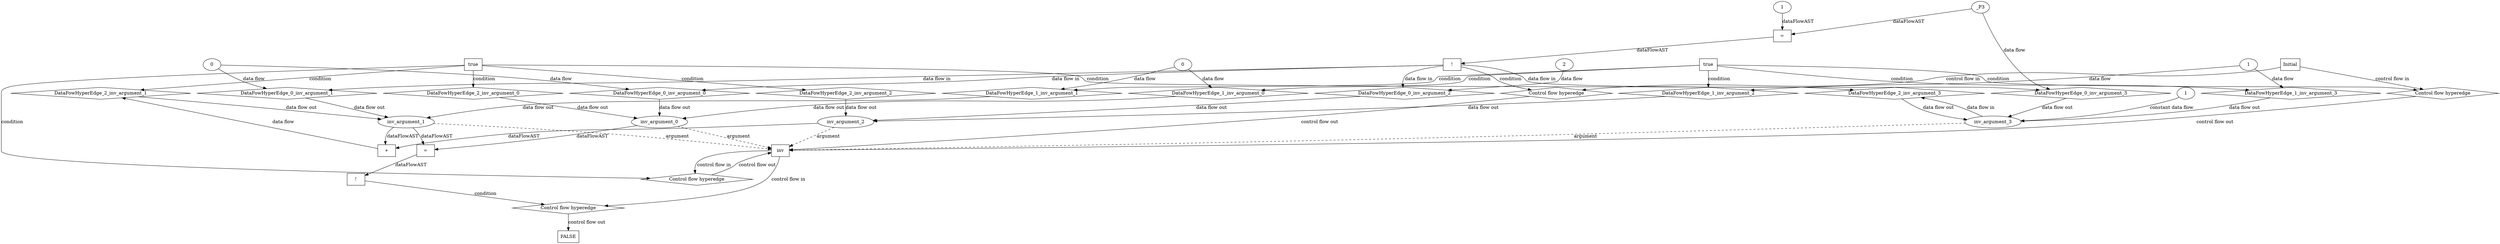 digraph dag {
"inv" [label="inv" nodeName="inv" class=cfn  shape="rect"];
FALSE [label="FALSE" nodeName=FALSE class=cfn  shape="rect"];
Initial [label="Initial" nodeName=Initial class=cfn  shape="rect"];
ControlFowHyperEdge_0 [label="Control flow hyperedge" nodeName=ControlFowHyperEdge_0 class=controlFlowHyperEdge shape="diamond"];
"Initial" -> ControlFowHyperEdge_0 [label="control flow in"]
ControlFowHyperEdge_0 -> "inv" [label="control flow out"]
ControlFowHyperEdge_1 [label="Control flow hyperedge" nodeName=ControlFowHyperEdge_1 class=controlFlowHyperEdge shape="diamond"];
"Initial" -> ControlFowHyperEdge_1 [label="control flow in"]
ControlFowHyperEdge_1 -> "inv" [label="control flow out"]
ControlFowHyperEdge_2 [label="Control flow hyperedge" nodeName=ControlFowHyperEdge_2 class=controlFlowHyperEdge shape="diamond"];
"inv" -> ControlFowHyperEdge_2 [label="control flow in"]
ControlFowHyperEdge_2 -> "inv" [label="control flow out"]
ControlFowHyperEdge_3 [label="Control flow hyperedge" nodeName=ControlFowHyperEdge_3 class=controlFlowHyperEdge shape="diamond"];
"inv" -> ControlFowHyperEdge_3 [label="control flow in"]
ControlFowHyperEdge_3 -> "FALSE" [label="control flow out"]
"inv_argument_0" [label="inv_argument_0" nodeName=argument0 class=argument  head="inv" shape="oval"];
"inv_argument_0" -> "inv"[label="argument" style="dashed"]
"inv_argument_1" [label="inv_argument_1" nodeName=argument1 class=argument  head="inv" shape="oval"];
"inv_argument_1" -> "inv"[label="argument" style="dashed"]
"inv_argument_2" [label="inv_argument_2" nodeName=argument2 class=argument  head="inv" shape="oval"];
"inv_argument_2" -> "inv"[label="argument" style="dashed"]
"inv_argument_3" [label="inv_argument_3" nodeName=argument3 class=argument  head="inv" shape="oval"];
"inv_argument_3" -> "inv"[label="argument" style="dashed"]

"xxxinv___Initial_0xxxguard_0_node_0" [label="!" nodeName="xxxinv___Initial_0xxxguard_0_node_0" class=Operator shape="rect"];
"xxxinv___Initial_0xxxguard_0_node_1" [label="=" nodeName="xxxinv___Initial_0xxxguard_0_node_1" class=Operator  shape="rect"];
"xxxinv___Initial_0xxxguard_0_node_3" [label="1" nodeName="xxxinv___Initial_0xxxguard_0_node_3" class=Literal ];
"xxxinv___Initial_0xxxguard_0_node_1" -> "xxxinv___Initial_0xxxguard_0_node_0"[label="dataFlowAST"]
"xxxinv___Initial_0xxxdataFlow3_node_0" -> "xxxinv___Initial_0xxxguard_0_node_1"[label="dataFlowAST"]
"xxxinv___Initial_0xxxguard_0_node_3" -> "xxxinv___Initial_0xxxguard_0_node_1"[label="dataFlowAST"]

"xxxinv___Initial_0xxxguard_0_node_0" -> "ControlFowHyperEdge_0" [label="condition"];
"xxxinv___Initial_0xxxdataFlow_0_node_0" [label="0" nodeName="xxxinv___Initial_0xxxdataFlow_0_node_0" class=Literal ];

"xxxinv___Initial_0xxxdataFlow_0_node_0" -> "DataFowHyperEdge_0_inv_argument_0" [label="data flow"];

"xxxinv___Initial_0xxxdataFlow_0_node_0" -> "DataFowHyperEdge_0_inv_argument_1" [label="data flow"];
"xxxinv___Initial_0xxxdataFlow2_node_0" [label="2" nodeName="xxxinv___Initial_0xxxdataFlow2_node_0" class=Literal ];

"xxxinv___Initial_0xxxdataFlow2_node_0" -> "DataFowHyperEdge_0_inv_argument_2" [label="data flow"];
"xxxinv___Initial_0xxxdataFlow3_node_0" [label="_P3" nodeName="xxxinv___Initial_0xxxdataFlow3_node_0" class=Constant ];

"xxxinv___Initial_0xxxdataFlow3_node_0" -> "DataFowHyperEdge_0_inv_argument_3" [label="data flow"];
"true_1" [label="true" nodeName="true_1" class=true shape="rect"];
"true_1" -> "ControlFowHyperEdge_1" [label="condition"];
"xxxinv___Initial_1xxxdataFlow_0_node_0" [label="0" nodeName="xxxinv___Initial_1xxxdataFlow_0_node_0" class=Literal ];

"xxxinv___Initial_1xxxdataFlow_0_node_0" -> "DataFowHyperEdge_1_inv_argument_0" [label="data flow"];

"xxxinv___Initial_1xxxdataFlow_0_node_0" -> "DataFowHyperEdge_1_inv_argument_1" [label="data flow"];
"xxxinv___Initial_1xxxdataFlow2_node_0" [label="1" nodeName="xxxinv___Initial_1xxxdataFlow2_node_0" class=Literal ];

"xxxinv___Initial_1xxxdataFlow2_node_0" -> "DataFowHyperEdge_1_inv_argument_2" [label="data flow"];

"xxxinv___Initial_1xxxdataFlow2_node_0" -> "DataFowHyperEdge_1_inv_argument_3" [label="data flow"];
"true_2" [label="true" nodeName="true_2" class=true shape="rect"];
"true_2" -> "ControlFowHyperEdge_2" [label="condition"];
"xxxinv___inv_2xxxdataFlow_0_node_0" [label="+" nodeName="xxxinv___inv_2xxxdataFlow_0_node_0" class= Operator shape="rect"];
"inv_argument_1" -> "xxxinv___inv_2xxxdataFlow_0_node_0"[label="dataFlowAST"]
"inv_argument_2" -> "xxxinv___inv_2xxxdataFlow_0_node_0"[label="dataFlowAST"]

"xxxinv___inv_2xxxdataFlow_0_node_0" -> "DataFowHyperEdge_2_inv_argument_1" [label="data flow"];
"xxxFALSE___inv_3xxxguard_0_node_0" [label="!" nodeName="xxxFALSE___inv_3xxxguard_0_node_0" class=Operator shape="rect"];
"xxxFALSE___inv_3xxxguard_0_node_1" [label="=" nodeName="xxxFALSE___inv_3xxxguard_0_node_1" class=Operator  shape="rect"];
"xxxFALSE___inv_3xxxguard_0_node_1" -> "xxxFALSE___inv_3xxxguard_0_node_0"[label="dataFlowAST"]
"inv_argument_0" -> "xxxFALSE___inv_3xxxguard_0_node_1"[label="dataFlowAST"]
"inv_argument_1" -> "xxxFALSE___inv_3xxxguard_0_node_1"[label="dataFlowAST"]

"xxxFALSE___inv_3xxxguard_0_node_0" -> "ControlFowHyperEdge_3" [label="condition"];
"DataFowHyperEdge_0_inv_argument_0" [label="DataFowHyperEdge_0_inv_argument_0" nodeName="DataFowHyperEdge_0_inv_argument_0" class=DataFlowHyperedge shape="diamond"];
"DataFowHyperEdge_0_inv_argument_0" -> "inv_argument_0"[label="data flow out"]
"xxxinv___Initial_0xxxguard_0_node_0" -> "DataFowHyperEdge_0_inv_argument_0"[label="data flow in"]
"DataFowHyperEdge_0_inv_argument_1" [label="DataFowHyperEdge_0_inv_argument_1" nodeName="DataFowHyperEdge_0_inv_argument_1" class=DataFlowHyperedge shape="diamond"];
"DataFowHyperEdge_0_inv_argument_1" -> "inv_argument_1"[label="data flow out"]
"xxxinv___Initial_0xxxguard_0_node_0" -> "DataFowHyperEdge_0_inv_argument_1"[label="data flow in"]
"DataFowHyperEdge_0_inv_argument_2" [label="DataFowHyperEdge_0_inv_argument_2" nodeName="DataFowHyperEdge_0_inv_argument_2" class=DataFlowHyperedge shape="diamond"];
"DataFowHyperEdge_0_inv_argument_2" -> "inv_argument_2"[label="data flow out"]
"xxxinv___Initial_0xxxguard_0_node_0" -> "DataFowHyperEdge_0_inv_argument_2"[label="data flow in"]
"DataFowHyperEdge_0_inv_argument_3" [label="DataFowHyperEdge_0_inv_argument_3" nodeName="DataFowHyperEdge_0_inv_argument_3" class=DataFlowHyperedge shape="diamond"];
"DataFowHyperEdge_0_inv_argument_3" -> "inv_argument_3"[label="data flow out"]
"xxxinv___Initial_0xxxguard_0_node_0" -> "DataFowHyperEdge_0_inv_argument_3"[label="data flow in"]
"DataFowHyperEdge_1_inv_argument_0" [label="DataFowHyperEdge_1_inv_argument_0" nodeName="DataFowHyperEdge_1_inv_argument_0" class=DataFlowHyperedge shape="diamond"];
"DataFowHyperEdge_1_inv_argument_0" -> "inv_argument_0"[label="data flow out"]
"true_1" -> "DataFowHyperEdge_1_inv_argument_0" [label="condition"];
"DataFowHyperEdge_1_inv_argument_1" [label="DataFowHyperEdge_1_inv_argument_1" nodeName="DataFowHyperEdge_1_inv_argument_1" class=DataFlowHyperedge shape="diamond"];
"DataFowHyperEdge_1_inv_argument_1" -> "inv_argument_1"[label="data flow out"]
"true_1" -> "DataFowHyperEdge_1_inv_argument_1" [label="condition"];
"DataFowHyperEdge_1_inv_argument_2" [label="DataFowHyperEdge_1_inv_argument_2" nodeName="DataFowHyperEdge_1_inv_argument_2" class=DataFlowHyperedge shape="diamond"];
"DataFowHyperEdge_1_inv_argument_2" -> "inv_argument_2"[label="data flow out"]
"true_1" -> "DataFowHyperEdge_1_inv_argument_2" [label="condition"];
"DataFowHyperEdge_1_inv_argument_3" [label="DataFowHyperEdge_1_inv_argument_3" nodeName="DataFowHyperEdge_1_inv_argument_3" class=DataFlowHyperedge shape="diamond"];
"DataFowHyperEdge_1_inv_argument_3" -> "inv_argument_3"[label="data flow out"]
"true_1" -> "DataFowHyperEdge_1_inv_argument_3" [label="condition"];
"DataFowHyperEdge_2_inv_argument_0" [label="DataFowHyperEdge_2_inv_argument_0" nodeName="DataFowHyperEdge_2_inv_argument_0" class=DataFlowHyperedge shape="diamond"];
"DataFowHyperEdge_2_inv_argument_0" -> "inv_argument_0"[label="data flow out"]
"true_2" -> "DataFowHyperEdge_2_inv_argument_0" [label="condition"];
"DataFowHyperEdge_2_inv_argument_1" [label="DataFowHyperEdge_2_inv_argument_1" nodeName="DataFowHyperEdge_2_inv_argument_1" class=DataFlowHyperedge shape="diamond"];
"DataFowHyperEdge_2_inv_argument_1" -> "inv_argument_1"[label="data flow out"]
"true_2" -> "DataFowHyperEdge_2_inv_argument_1" [label="condition"];
"DataFowHyperEdge_2_inv_argument_2" [label="DataFowHyperEdge_2_inv_argument_2" nodeName="DataFowHyperEdge_2_inv_argument_2" class=DataFlowHyperedge shape="diamond"];
"DataFowHyperEdge_2_inv_argument_2" -> "inv_argument_2"[label="data flow out"]
"true_2" -> "DataFowHyperEdge_2_inv_argument_2" [label="condition"];
"DataFowHyperEdge_2_inv_argument_3" [label="DataFowHyperEdge_2_inv_argument_3" nodeName="DataFowHyperEdge_2_inv_argument_3" class=DataFlowHyperedge shape="diamond"];
"DataFowHyperEdge_2_inv_argument_3" -> "inv_argument_3"[label="data flow out"]
"true_2" -> "DataFowHyperEdge_2_inv_argument_3" [label="condition"];
"xxxFALSE___inv_3xxxinv_argument_3_constant_1" [label="1" nodeName="xxxFALSE___inv_3xxxinv_argument_3_constant_1" class=Constant];
"xxxFALSE___inv_3xxxinv_argument_3_constant_1" -> "inv_argument_3" [label="constant data flow"];
"inv_argument_3" -> "DataFowHyperEdge_2_inv_argument_3"[label="data flow in"]




}
